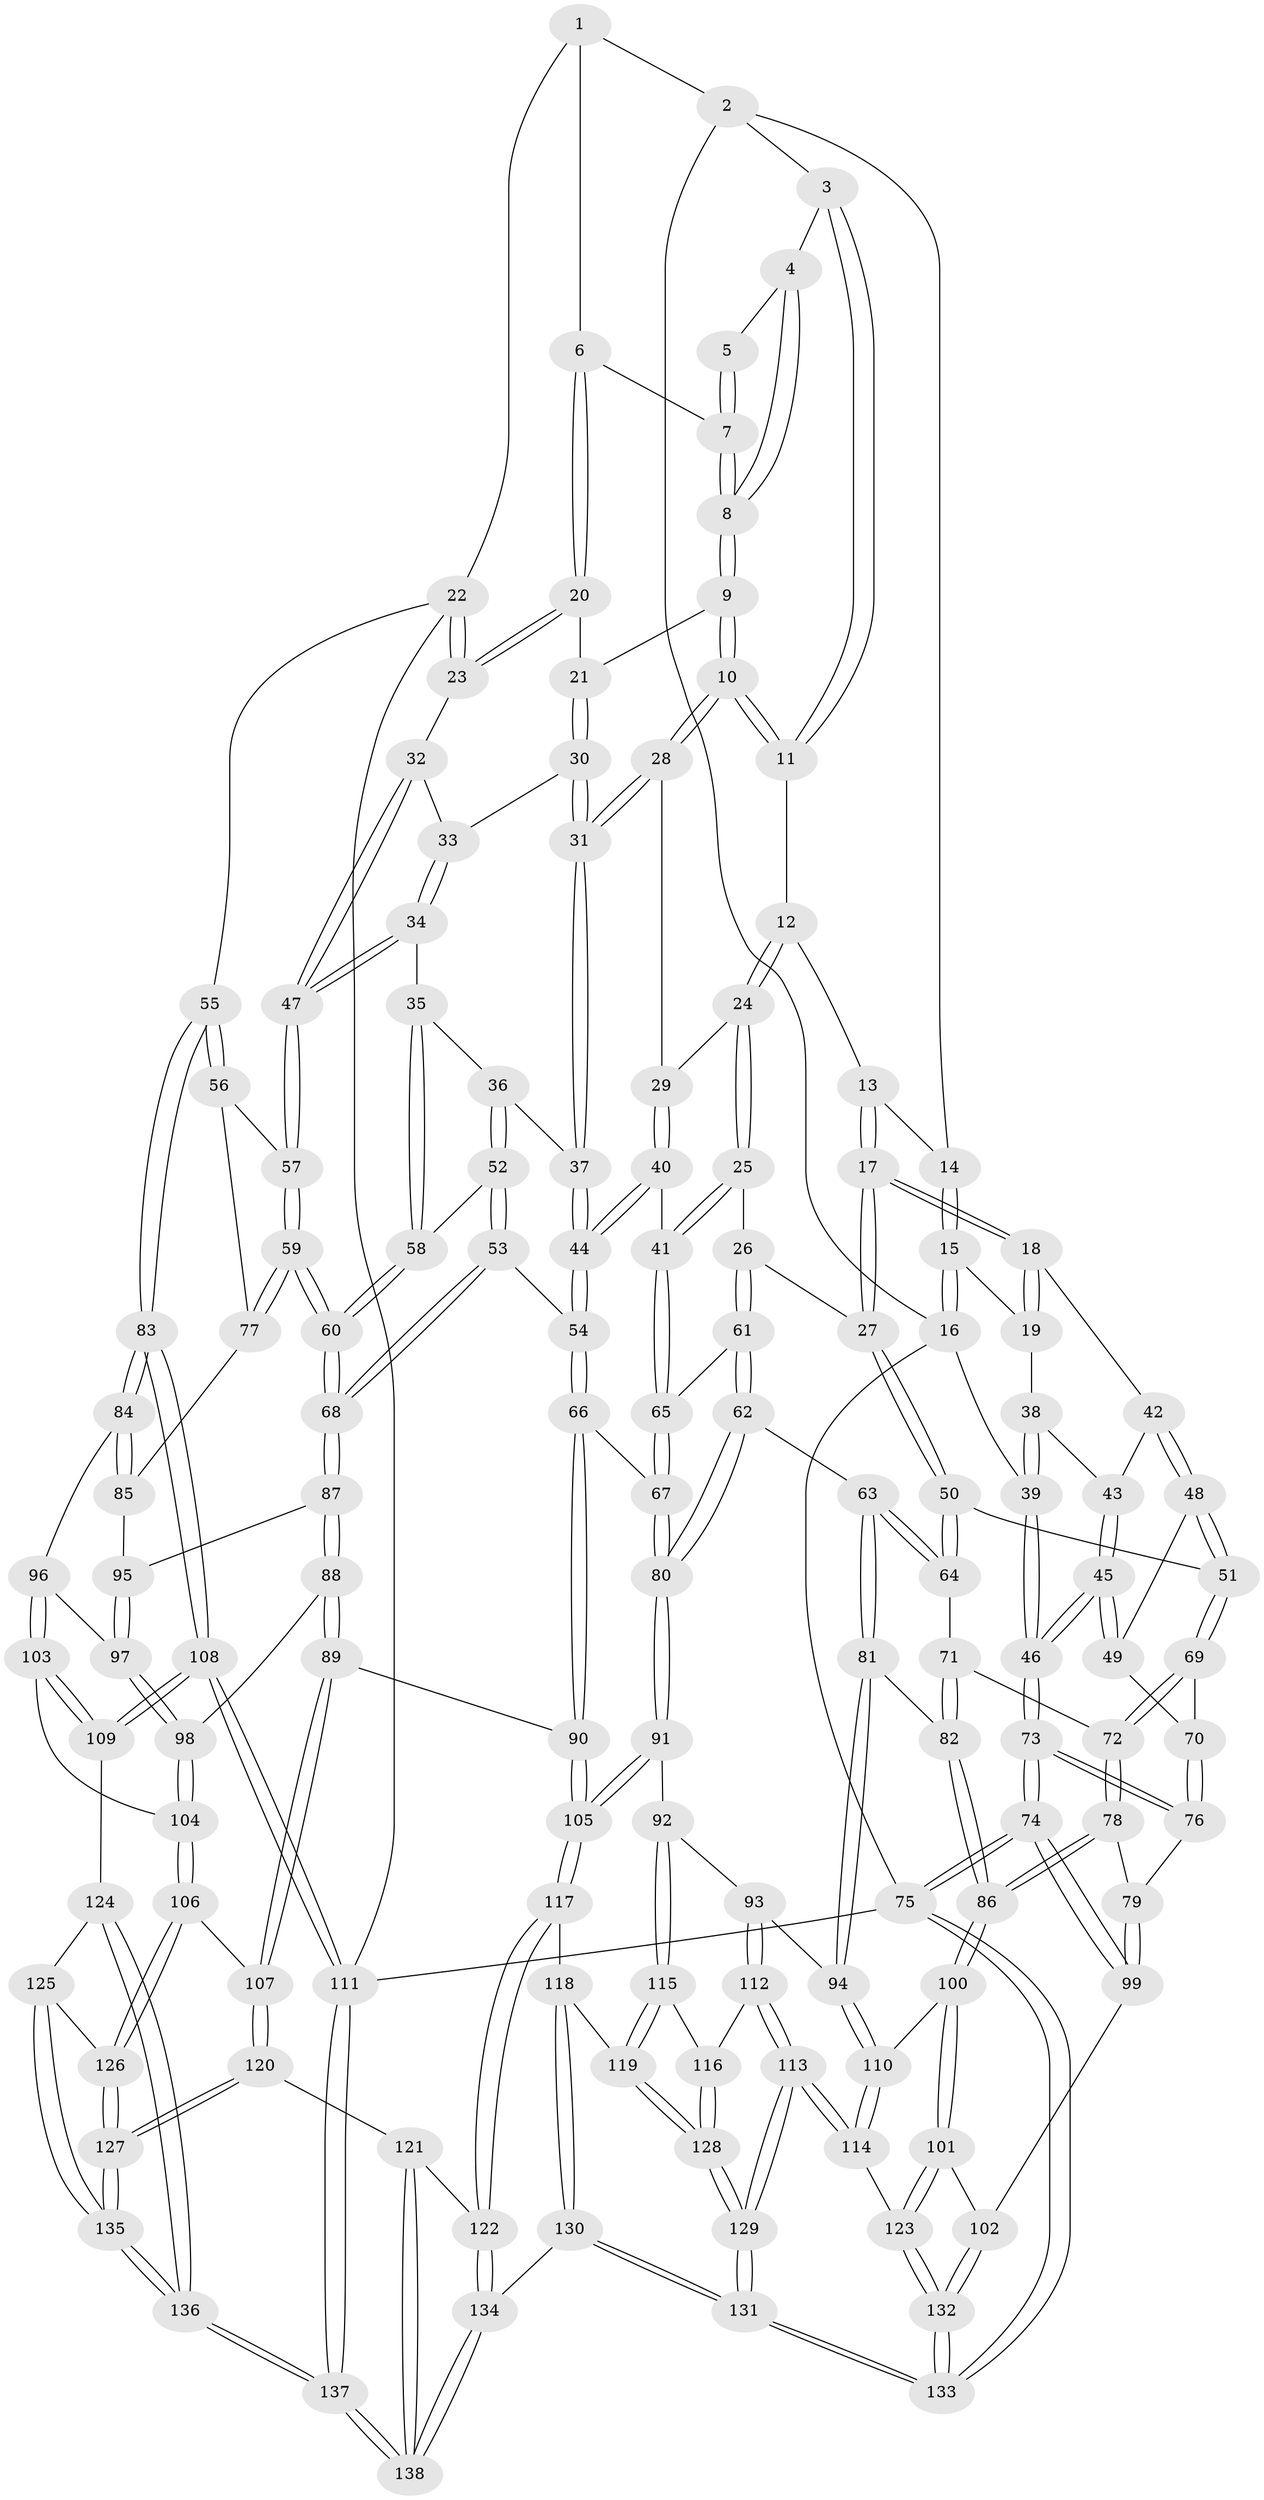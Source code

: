// Generated by graph-tools (version 1.1) at 2025/27/03/09/25 03:27:15]
// undirected, 138 vertices, 341 edges
graph export_dot {
graph [start="1"]
  node [color=gray90,style=filled];
  1 [pos="+0.9798670786894487+0"];
  2 [pos="+0.17790902774310105+0"];
  3 [pos="+0.5322148427238642+0"];
  4 [pos="+0.5948258235968504+0"];
  5 [pos="+0.7942495767028399+0"];
  6 [pos="+0.9339167410379422+0.11949411612801591"];
  7 [pos="+0.813624276537113+0.08507306790839604"];
  8 [pos="+0.7360069936601372+0.1419419996208348"];
  9 [pos="+0.7345097584831637+0.14435243475875556"];
  10 [pos="+0.691930159555614+0.18618585395703025"];
  11 [pos="+0.5287082720750107+0.03811330784150324"];
  12 [pos="+0.4685765895595583+0.1357009813936027"];
  13 [pos="+0.21558476913962613+0.012538670612156362"];
  14 [pos="+0.20559772521621447+0"];
  15 [pos="+0.06048686698767321+0.1929589723404218"];
  16 [pos="+0+0.17875340973779208"];
  17 [pos="+0.3010645743345794+0.2862417326727933"];
  18 [pos="+0.130409801469265+0.28781708761896707"];
  19 [pos="+0.10039266794329745+0.2587336863763701"];
  20 [pos="+0.9622439435301197+0.14703125226623334"];
  21 [pos="+0.8594378009283562+0.22516860946173645"];
  22 [pos="+1+0.22701073507806727"];
  23 [pos="+1+0.22522366474299313"];
  24 [pos="+0.46422373338666767+0.1686794621537699"];
  25 [pos="+0.3670561419980959+0.30762484110728655"];
  26 [pos="+0.3469440449485832+0.3073823495129013"];
  27 [pos="+0.32249872643496025+0.30453809024147155"];
  28 [pos="+0.6809591927874937+0.22530140414145572"];
  29 [pos="+0.6387943592902424+0.2384469155885125"];
  30 [pos="+0.8498523171167319+0.25802333675043393"];
  31 [pos="+0.739421700513528+0.3195881864936451"];
  32 [pos="+1+0.2877234354858284"];
  33 [pos="+0.8804586947282897+0.28142853230297465"];
  34 [pos="+0.8591300344553912+0.38873268350401496"];
  35 [pos="+0.8359540435641829+0.3893849070039127"];
  36 [pos="+0.7722364003246508+0.3560091142667201"];
  37 [pos="+0.7406371326120741+0.32646725357872675"];
  38 [pos="+0.007514651993931561+0.314083254568582"];
  39 [pos="+0+0.20696051557855727"];
  40 [pos="+0.48197513362103445+0.3858321759078796"];
  41 [pos="+0.4759064075357007+0.38440504891337346"];
  42 [pos="+0.0937623376829032+0.3617330116061753"];
  43 [pos="+0.0475936306486103+0.37099272717871506"];
  44 [pos="+0.5926202255817746+0.4807803855442752"];
  45 [pos="+0+0.49940212862367683"];
  46 [pos="+0+0.5253973059486197"];
  47 [pos="+0.9060949739193053+0.39828702662799664"];
  48 [pos="+0.14062355867703136+0.46338471857881397"];
  49 [pos="+0.06298952474175441+0.49685761364122544"];
  50 [pos="+0.2191943511153078+0.46880698760092654"];
  51 [pos="+0.1854191306904941+0.4744970209091201"];
  52 [pos="+0.7420912590285756+0.49544163289003823"];
  53 [pos="+0.7235224654524025+0.5379609563471642"];
  54 [pos="+0.6009131282514585+0.505190595533341"];
  55 [pos="+1+0.5390269338166388"];
  56 [pos="+1+0.5146076948302011"];
  57 [pos="+0.9247616702315304+0.44420845740816906"];
  58 [pos="+0.8268615567001439+0.4303784142404494"];
  59 [pos="+0.8256607257179404+0.5677799486412407"];
  60 [pos="+0.8239861476125241+0.5682930038838597"];
  61 [pos="+0.3456381815997327+0.5452403724690481"];
  62 [pos="+0.3372900551818287+0.5539169576118576"];
  63 [pos="+0.29530616038209295+0.5619283685833211"];
  64 [pos="+0.2645524714074061+0.534765403598873"];
  65 [pos="+0.41516469808236506+0.5053426394498373"];
  66 [pos="+0.5990125224018633+0.5098039731587515"];
  67 [pos="+0.48773877028341844+0.6470970258373239"];
  68 [pos="+0.7942575606070561+0.5908024523799129"];
  69 [pos="+0.15262114325578863+0.5693027596158851"];
  70 [pos="+0.09597081781615956+0.5717518750214214"];
  71 [pos="+0.20579408009651626+0.5904948952607028"];
  72 [pos="+0.16049639439934785+0.6021883192050215"];
  73 [pos="+0+0.6093963482056263"];
  74 [pos="+0+0.7491517389862731"];
  75 [pos="+0+1"];
  76 [pos="+0.06333545968016288+0.6564998270339291"];
  77 [pos="+0.9240272099919216+0.5698069095753697"];
  78 [pos="+0.14671809621638449+0.6684628439756795"];
  79 [pos="+0.09662141755605476+0.6760337208890388"];
  80 [pos="+0.4761358201582019+0.67343192032044"];
  81 [pos="+0.2750933918767663+0.6982612128715663"];
  82 [pos="+0.24453401978538578+0.7050628149055042"];
  83 [pos="+1+0.7088621259316831"];
  84 [pos="+1+0.6888957666937741"];
  85 [pos="+0.9400661062878327+0.6151251666469448"];
  86 [pos="+0.23738867871449199+0.707368178609165"];
  87 [pos="+0.7935015529002988+0.6250559410948925"];
  88 [pos="+0.7776216319383478+0.6557188200060535"];
  89 [pos="+0.7238140760114001+0.7451246509877367"];
  90 [pos="+0.6796905086770216+0.7443693743108779"];
  91 [pos="+0.4735471230669239+0.7014159414113718"];
  92 [pos="+0.418650002509725+0.734138614779089"];
  93 [pos="+0.4000616585937249+0.7375392671187969"];
  94 [pos="+0.34206523650639625+0.730817369433043"];
  95 [pos="+0.8936499177053253+0.6756430872437599"];
  96 [pos="+0.9444083115062167+0.70571773207165"];
  97 [pos="+0.9162641876361205+0.7006654552258216"];
  98 [pos="+0.8852629427635819+0.7436006042794946"];
  99 [pos="+0.08022314615175645+0.8153512778929624"];
  100 [pos="+0.204244296797676+0.7777425508898242"];
  101 [pos="+0.17194735187011004+0.8200971190852874"];
  102 [pos="+0.09779706593643116+0.834856320429303"];
  103 [pos="+0.9313459510886932+0.8152643460452406"];
  104 [pos="+0.8537450386794245+0.8113949002149295"];
  105 [pos="+0.590600338019699+0.7727048357099402"];
  106 [pos="+0.8517016492125654+0.8122113967550824"];
  107 [pos="+0.7617794334764753+0.793644855890095"];
  108 [pos="+1+0.8036966821915005"];
  109 [pos="+1+0.8503715269561771"];
  110 [pos="+0.2882482180369039+0.8420848428138084"];
  111 [pos="+1+1"];
  112 [pos="+0.36137207960725654+0.8566574060199805"];
  113 [pos="+0.3158101615443108+0.9352791650576991"];
  114 [pos="+0.281601458113688+0.9066540263721056"];
  115 [pos="+0.43974116004225555+0.8420026084899624"];
  116 [pos="+0.4263200391106155+0.8768811279107529"];
  117 [pos="+0.5824758391545755+0.8358288599696098"];
  118 [pos="+0.5454229372874334+0.866261176076761"];
  119 [pos="+0.499845043252573+0.8813765816665281"];
  120 [pos="+0.7468040086250368+0.8832582088024651"];
  121 [pos="+0.7415690775695741+0.8907399016621289"];
  122 [pos="+0.6389790401062306+0.9425141884339939"];
  123 [pos="+0.24207637095589693+0.8991614484035195"];
  124 [pos="+0.9870352512883879+0.8788081042887231"];
  125 [pos="+0.9439174207985127+0.8992458364731699"];
  126 [pos="+0.8701776160392241+0.9007946604440379"];
  127 [pos="+0.8517524944322974+0.9487485390543068"];
  128 [pos="+0.40872605764169534+1"];
  129 [pos="+0.38606280425525163+1"];
  130 [pos="+0.47690609240297227+1"];
  131 [pos="+0.41037199437060345+1"];
  132 [pos="+0.06691543783550487+1"];
  133 [pos="+0+1"];
  134 [pos="+0.5902088701021928+1"];
  135 [pos="+0.8695896809945571+1"];
  136 [pos="+0.8755353052824608+1"];
  137 [pos="+0.8735004752111389+1"];
  138 [pos="+0.8218502914954923+1"];
  1 -- 2;
  1 -- 6;
  1 -- 22;
  2 -- 3;
  2 -- 14;
  2 -- 16;
  3 -- 4;
  3 -- 11;
  3 -- 11;
  4 -- 5;
  4 -- 8;
  4 -- 8;
  5 -- 7;
  5 -- 7;
  6 -- 7;
  6 -- 20;
  6 -- 20;
  7 -- 8;
  7 -- 8;
  8 -- 9;
  8 -- 9;
  9 -- 10;
  9 -- 10;
  9 -- 21;
  10 -- 11;
  10 -- 11;
  10 -- 28;
  10 -- 28;
  11 -- 12;
  12 -- 13;
  12 -- 24;
  12 -- 24;
  13 -- 14;
  13 -- 17;
  13 -- 17;
  14 -- 15;
  14 -- 15;
  15 -- 16;
  15 -- 16;
  15 -- 19;
  16 -- 39;
  16 -- 75;
  17 -- 18;
  17 -- 18;
  17 -- 27;
  17 -- 27;
  18 -- 19;
  18 -- 19;
  18 -- 42;
  19 -- 38;
  20 -- 21;
  20 -- 23;
  20 -- 23;
  21 -- 30;
  21 -- 30;
  22 -- 23;
  22 -- 23;
  22 -- 55;
  22 -- 111;
  23 -- 32;
  24 -- 25;
  24 -- 25;
  24 -- 29;
  25 -- 26;
  25 -- 41;
  25 -- 41;
  26 -- 27;
  26 -- 61;
  26 -- 61;
  27 -- 50;
  27 -- 50;
  28 -- 29;
  28 -- 31;
  28 -- 31;
  29 -- 40;
  29 -- 40;
  30 -- 31;
  30 -- 31;
  30 -- 33;
  31 -- 37;
  31 -- 37;
  32 -- 33;
  32 -- 47;
  32 -- 47;
  33 -- 34;
  33 -- 34;
  34 -- 35;
  34 -- 47;
  34 -- 47;
  35 -- 36;
  35 -- 58;
  35 -- 58;
  36 -- 37;
  36 -- 52;
  36 -- 52;
  37 -- 44;
  37 -- 44;
  38 -- 39;
  38 -- 39;
  38 -- 43;
  39 -- 46;
  39 -- 46;
  40 -- 41;
  40 -- 44;
  40 -- 44;
  41 -- 65;
  41 -- 65;
  42 -- 43;
  42 -- 48;
  42 -- 48;
  43 -- 45;
  43 -- 45;
  44 -- 54;
  44 -- 54;
  45 -- 46;
  45 -- 46;
  45 -- 49;
  45 -- 49;
  46 -- 73;
  46 -- 73;
  47 -- 57;
  47 -- 57;
  48 -- 49;
  48 -- 51;
  48 -- 51;
  49 -- 70;
  50 -- 51;
  50 -- 64;
  50 -- 64;
  51 -- 69;
  51 -- 69;
  52 -- 53;
  52 -- 53;
  52 -- 58;
  53 -- 54;
  53 -- 68;
  53 -- 68;
  54 -- 66;
  54 -- 66;
  55 -- 56;
  55 -- 56;
  55 -- 83;
  55 -- 83;
  56 -- 57;
  56 -- 77;
  57 -- 59;
  57 -- 59;
  58 -- 60;
  58 -- 60;
  59 -- 60;
  59 -- 60;
  59 -- 77;
  59 -- 77;
  60 -- 68;
  60 -- 68;
  61 -- 62;
  61 -- 62;
  61 -- 65;
  62 -- 63;
  62 -- 80;
  62 -- 80;
  63 -- 64;
  63 -- 64;
  63 -- 81;
  63 -- 81;
  64 -- 71;
  65 -- 67;
  65 -- 67;
  66 -- 67;
  66 -- 90;
  66 -- 90;
  67 -- 80;
  67 -- 80;
  68 -- 87;
  68 -- 87;
  69 -- 70;
  69 -- 72;
  69 -- 72;
  70 -- 76;
  70 -- 76;
  71 -- 72;
  71 -- 82;
  71 -- 82;
  72 -- 78;
  72 -- 78;
  73 -- 74;
  73 -- 74;
  73 -- 76;
  73 -- 76;
  74 -- 75;
  74 -- 75;
  74 -- 99;
  74 -- 99;
  75 -- 133;
  75 -- 133;
  75 -- 111;
  76 -- 79;
  77 -- 85;
  78 -- 79;
  78 -- 86;
  78 -- 86;
  79 -- 99;
  79 -- 99;
  80 -- 91;
  80 -- 91;
  81 -- 82;
  81 -- 94;
  81 -- 94;
  82 -- 86;
  82 -- 86;
  83 -- 84;
  83 -- 84;
  83 -- 108;
  83 -- 108;
  84 -- 85;
  84 -- 85;
  84 -- 96;
  85 -- 95;
  86 -- 100;
  86 -- 100;
  87 -- 88;
  87 -- 88;
  87 -- 95;
  88 -- 89;
  88 -- 89;
  88 -- 98;
  89 -- 90;
  89 -- 107;
  89 -- 107;
  90 -- 105;
  90 -- 105;
  91 -- 92;
  91 -- 105;
  91 -- 105;
  92 -- 93;
  92 -- 115;
  92 -- 115;
  93 -- 94;
  93 -- 112;
  93 -- 112;
  94 -- 110;
  94 -- 110;
  95 -- 97;
  95 -- 97;
  96 -- 97;
  96 -- 103;
  96 -- 103;
  97 -- 98;
  97 -- 98;
  98 -- 104;
  98 -- 104;
  99 -- 102;
  100 -- 101;
  100 -- 101;
  100 -- 110;
  101 -- 102;
  101 -- 123;
  101 -- 123;
  102 -- 132;
  102 -- 132;
  103 -- 104;
  103 -- 109;
  103 -- 109;
  104 -- 106;
  104 -- 106;
  105 -- 117;
  105 -- 117;
  106 -- 107;
  106 -- 126;
  106 -- 126;
  107 -- 120;
  107 -- 120;
  108 -- 109;
  108 -- 109;
  108 -- 111;
  108 -- 111;
  109 -- 124;
  110 -- 114;
  110 -- 114;
  111 -- 137;
  111 -- 137;
  112 -- 113;
  112 -- 113;
  112 -- 116;
  113 -- 114;
  113 -- 114;
  113 -- 129;
  113 -- 129;
  114 -- 123;
  115 -- 116;
  115 -- 119;
  115 -- 119;
  116 -- 128;
  116 -- 128;
  117 -- 118;
  117 -- 122;
  117 -- 122;
  118 -- 119;
  118 -- 130;
  118 -- 130;
  119 -- 128;
  119 -- 128;
  120 -- 121;
  120 -- 127;
  120 -- 127;
  121 -- 122;
  121 -- 138;
  121 -- 138;
  122 -- 134;
  122 -- 134;
  123 -- 132;
  123 -- 132;
  124 -- 125;
  124 -- 136;
  124 -- 136;
  125 -- 126;
  125 -- 135;
  125 -- 135;
  126 -- 127;
  126 -- 127;
  127 -- 135;
  127 -- 135;
  128 -- 129;
  128 -- 129;
  129 -- 131;
  129 -- 131;
  130 -- 131;
  130 -- 131;
  130 -- 134;
  131 -- 133;
  131 -- 133;
  132 -- 133;
  132 -- 133;
  134 -- 138;
  134 -- 138;
  135 -- 136;
  135 -- 136;
  136 -- 137;
  136 -- 137;
  137 -- 138;
  137 -- 138;
}
